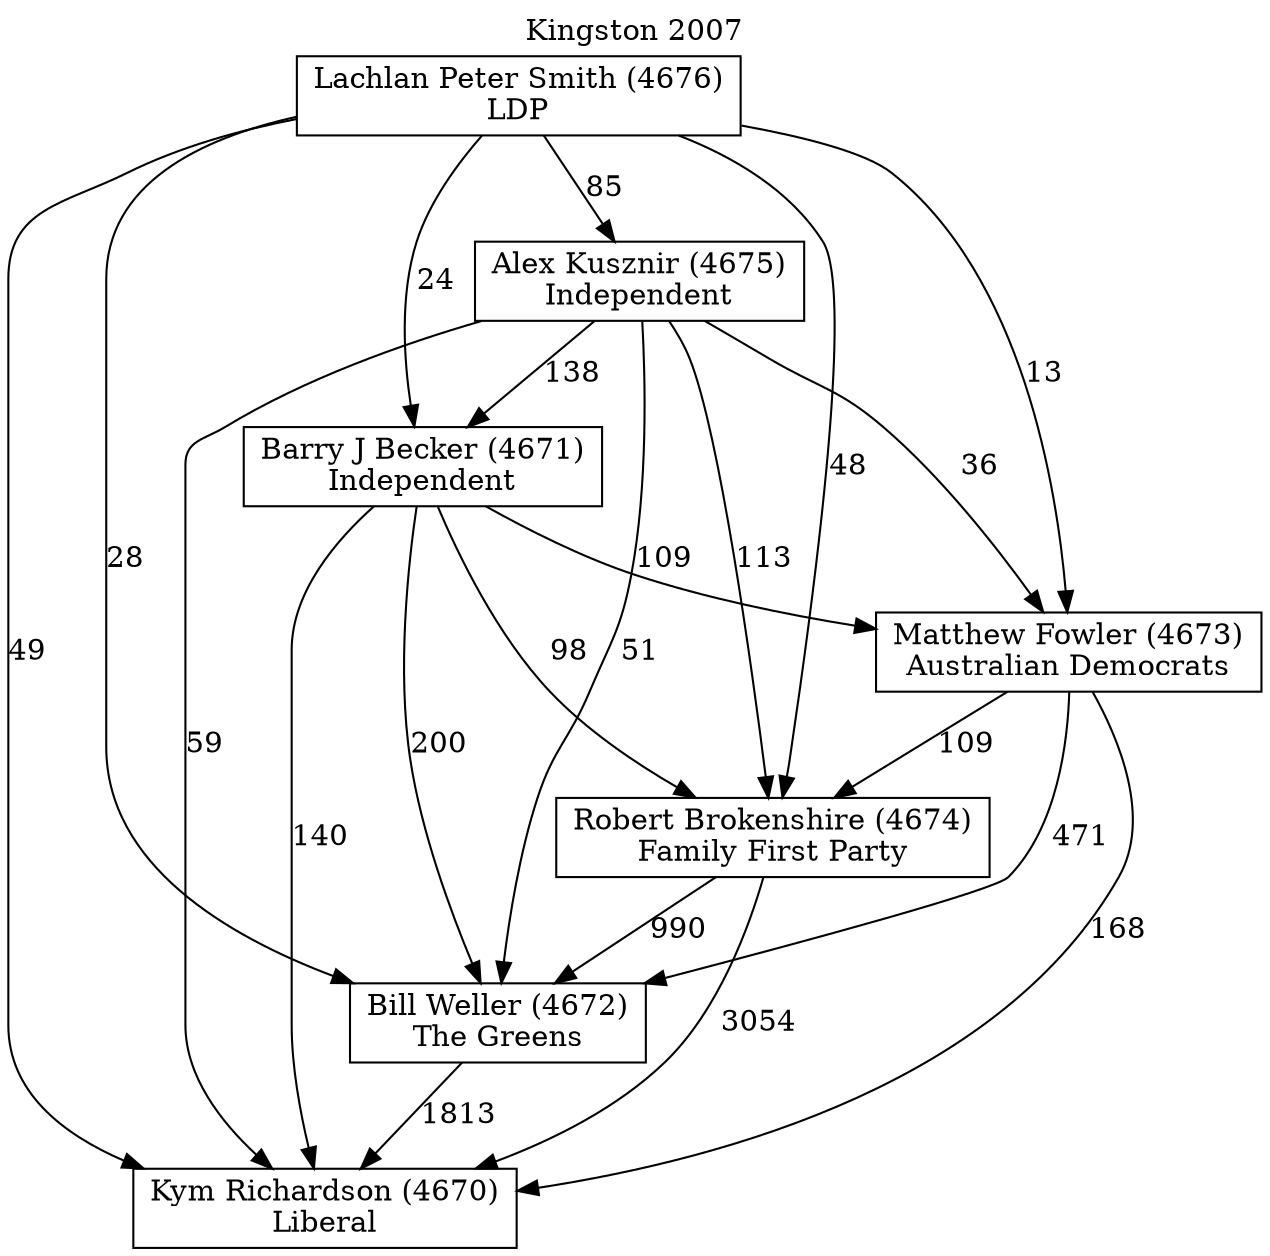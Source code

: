 // House preference flow
digraph "Kym Richardson (4670)_Kingston_2007" {
	graph [label="Kingston 2007" labelloc=t mclimit=10]
	node [shape=box]
	"Kym Richardson (4670)" [label="Kym Richardson (4670)
Liberal"]
	"Bill Weller (4672)" [label="Bill Weller (4672)
The Greens"]
	"Robert Brokenshire (4674)" [label="Robert Brokenshire (4674)
Family First Party"]
	"Matthew Fowler (4673)" [label="Matthew Fowler (4673)
Australian Democrats"]
	"Barry J Becker (4671)" [label="Barry J Becker (4671)
Independent"]
	"Alex Kusznir (4675)" [label="Alex Kusznir (4675)
Independent"]
	"Lachlan Peter Smith (4676)" [label="Lachlan Peter Smith (4676)
LDP"]
	"Bill Weller (4672)" -> "Kym Richardson (4670)" [label=1813]
	"Robert Brokenshire (4674)" -> "Bill Weller (4672)" [label=990]
	"Matthew Fowler (4673)" -> "Robert Brokenshire (4674)" [label=109]
	"Barry J Becker (4671)" -> "Matthew Fowler (4673)" [label=109]
	"Alex Kusznir (4675)" -> "Barry J Becker (4671)" [label=138]
	"Lachlan Peter Smith (4676)" -> "Alex Kusznir (4675)" [label=85]
	"Robert Brokenshire (4674)" -> "Kym Richardson (4670)" [label=3054]
	"Matthew Fowler (4673)" -> "Kym Richardson (4670)" [label=168]
	"Barry J Becker (4671)" -> "Kym Richardson (4670)" [label=140]
	"Alex Kusznir (4675)" -> "Kym Richardson (4670)" [label=59]
	"Lachlan Peter Smith (4676)" -> "Kym Richardson (4670)" [label=49]
	"Lachlan Peter Smith (4676)" -> "Barry J Becker (4671)" [label=24]
	"Alex Kusznir (4675)" -> "Matthew Fowler (4673)" [label=36]
	"Lachlan Peter Smith (4676)" -> "Matthew Fowler (4673)" [label=13]
	"Barry J Becker (4671)" -> "Robert Brokenshire (4674)" [label=98]
	"Alex Kusznir (4675)" -> "Robert Brokenshire (4674)" [label=113]
	"Lachlan Peter Smith (4676)" -> "Robert Brokenshire (4674)" [label=48]
	"Matthew Fowler (4673)" -> "Bill Weller (4672)" [label=471]
	"Barry J Becker (4671)" -> "Bill Weller (4672)" [label=200]
	"Alex Kusznir (4675)" -> "Bill Weller (4672)" [label=51]
	"Lachlan Peter Smith (4676)" -> "Bill Weller (4672)" [label=28]
}
